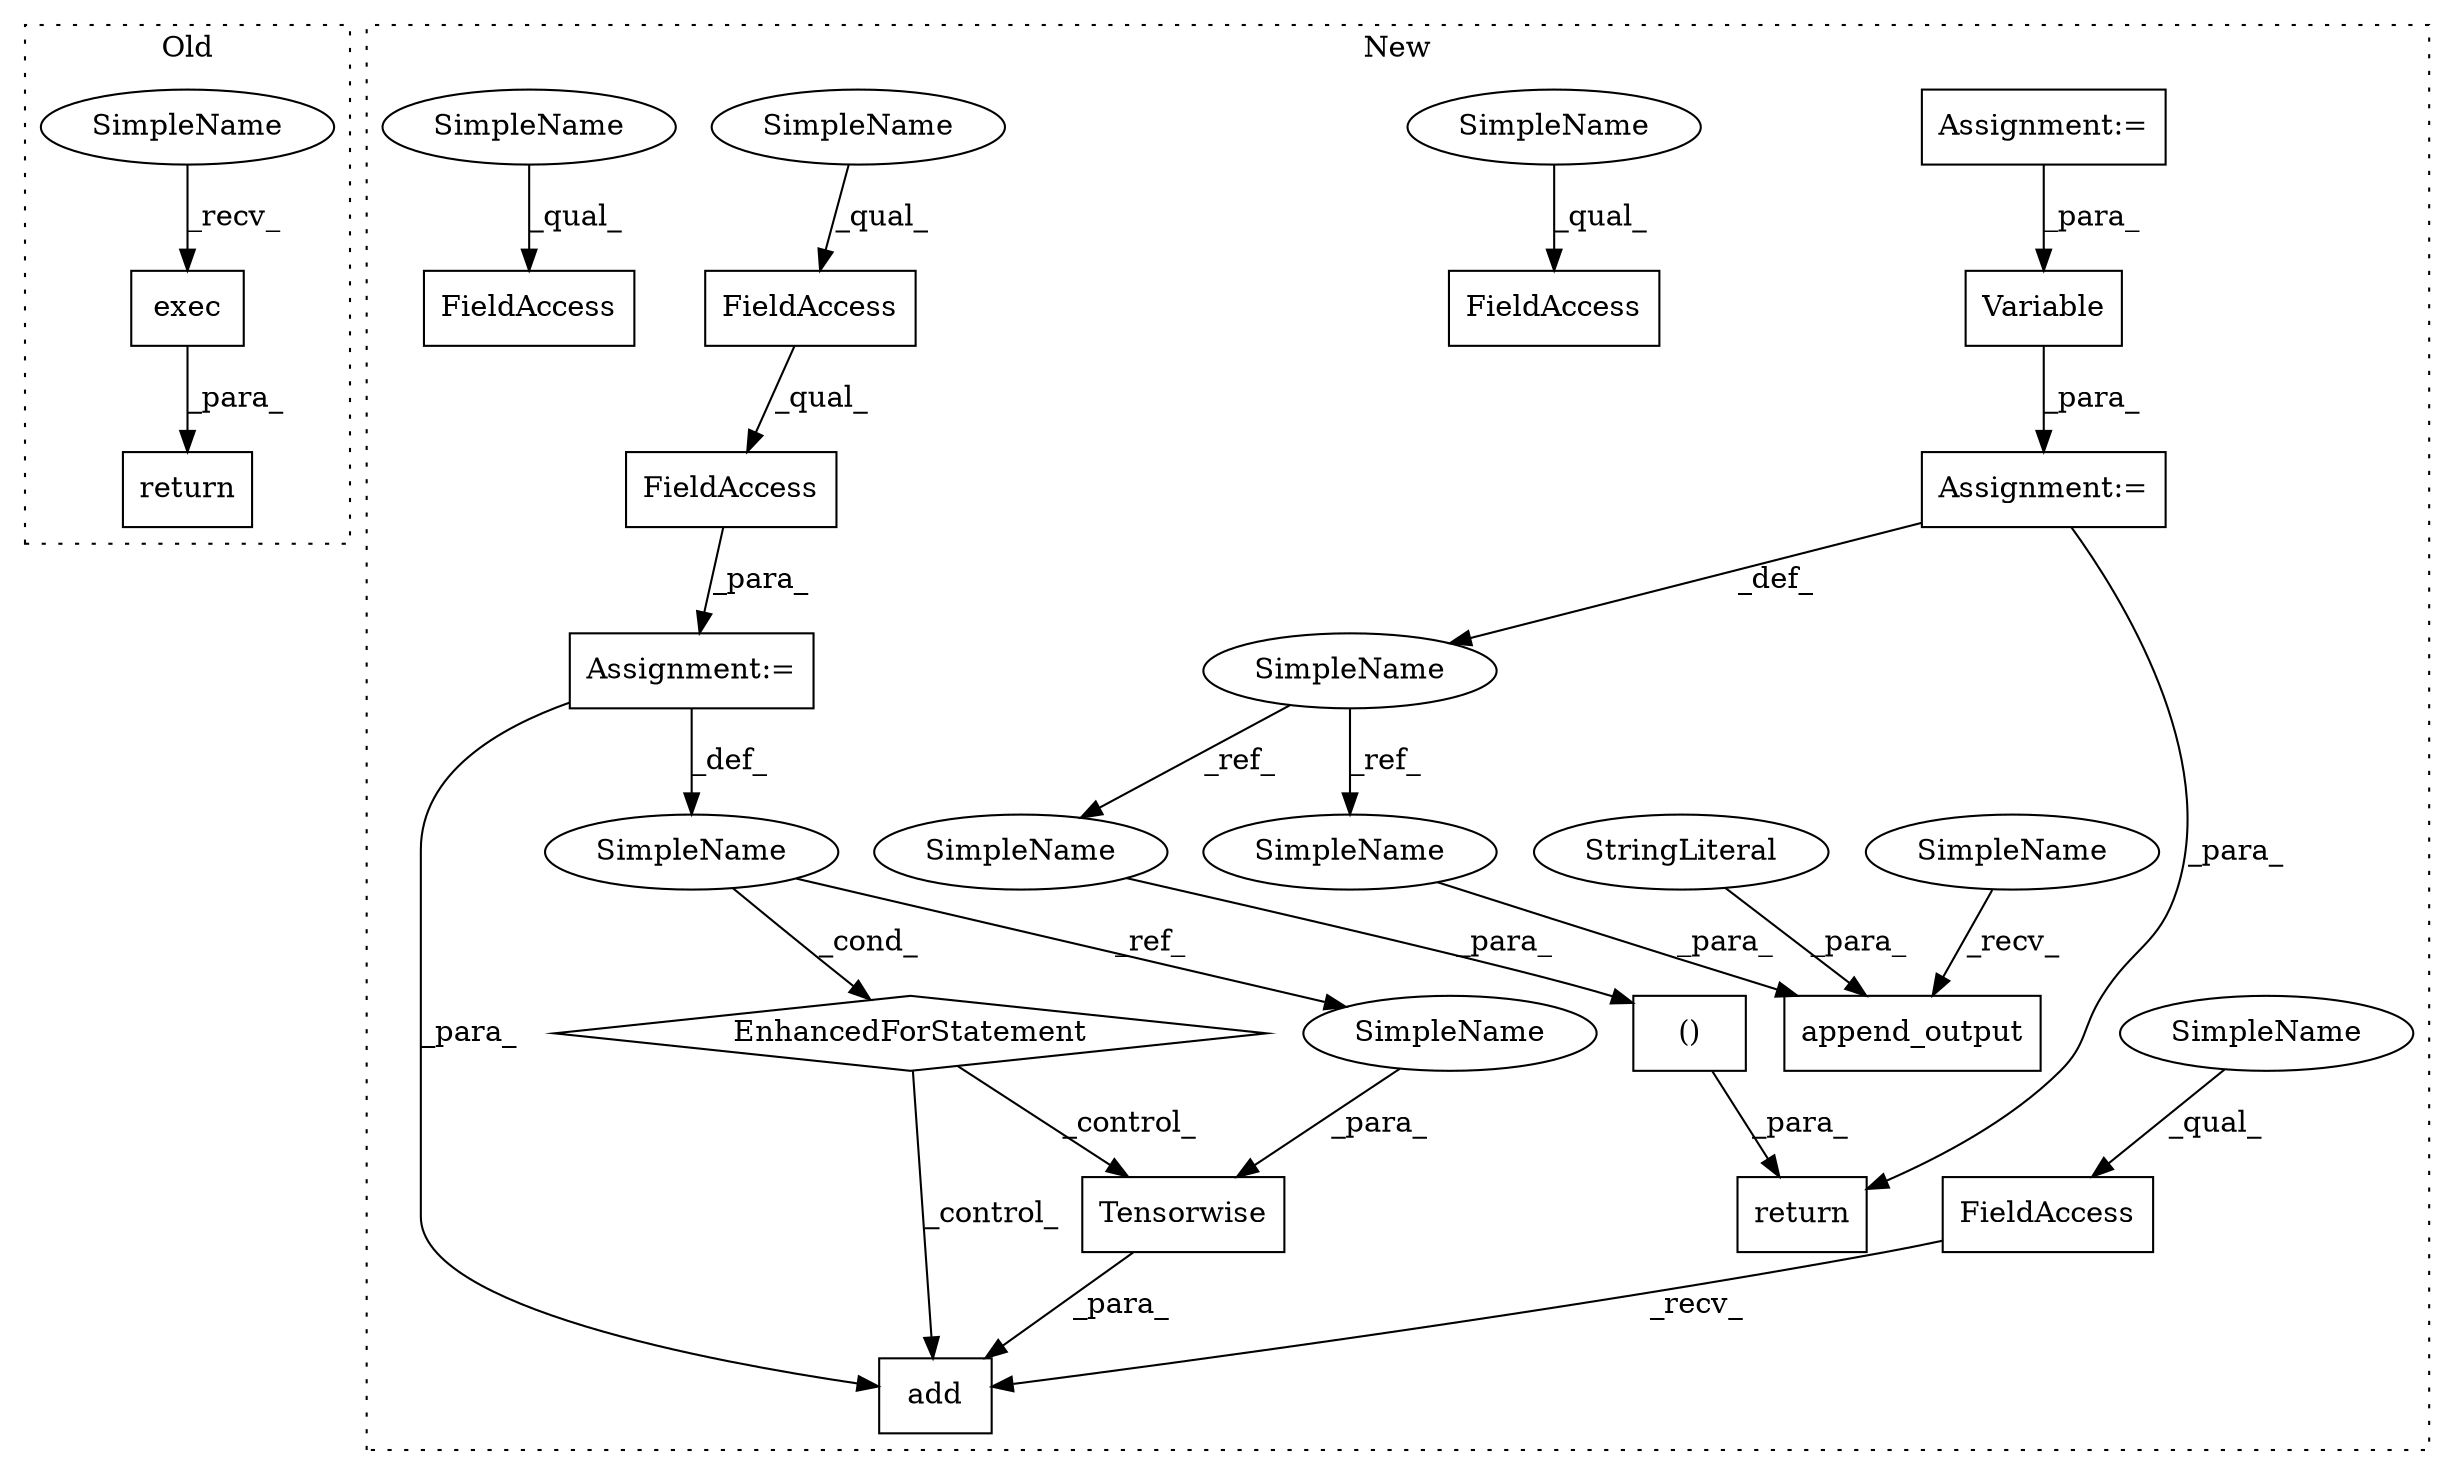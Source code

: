 digraph G {
subgraph cluster0 {
1 [label="exec" a="32" s="822" l="6" shape="box"];
14 [label="return" a="41" s="810" l="7" shape="box"];
21 [label="SimpleName" a="42" s="817" l="4" shape="ellipse"];
label = "Old";
style="dotted";
}
subgraph cluster1 {
2 [label="Tensorwise" a="32" s="1281,1296" l="11,1" shape="box"];
3 [label="add" a="32" s="1277,1297" l="4,1" shape="box"];
4 [label="EnhancedForStatement" a="70" s="1099,1175" l="53,2" shape="diamond"];
5 [label="SimpleName" a="42" s="1156" l="4" shape="ellipse"];
6 [label="FieldAccess" a="22" s="1261" l="15" shape="box"];
7 [label="append_output" a="32" s="1345,1364" l="14,1" shape="box"];
8 [label="StringLiteral" a="45" s="1359" l="3" shape="ellipse"];
9 [label="FieldAccess" a="22" s="971" l="12" shape="box"];
10 [label="SimpleName" a="42" s="1021" l="1" shape="ellipse"];
11 [label="()" a="106" s="1383" l="25" shape="box"];
12 [label="Assignment:=" a="7" s="1099,1175" l="53,2" shape="box"];
13 [label="FieldAccess" a="22" s="1163" l="12" shape="box"];
15 [label="return" a="41" s="1371" l="12" shape="box"];
16 [label="Assignment:=" a="7" s="970" l="1" shape="box"];
17 [label="FieldAccess" a="22" s="1163" l="7" shape="box"];
18 [label="FieldAccess" a="22" s="1085" l="7" shape="box"];
19 [label="Variable" a="32" s="1023,1063" l="9,1" shape="box"];
20 [label="Assignment:=" a="7" s="1022" l="1" shape="box"];
22 [label="SimpleName" a="42" s="1407" l="1" shape="ellipse"];
23 [label="SimpleName" a="42" s="1363" l="1" shape="ellipse"];
24 [label="SimpleName" a="42" s="1261" l="4" shape="ellipse"];
25 [label="SimpleName" a="42" s="971" l="4" shape="ellipse"];
26 [label="SimpleName" a="42" s="1340" l="4" shape="ellipse"];
27 [label="SimpleName" a="42" s="1292" l="4" shape="ellipse"];
28 [label="SimpleName" a="42" s="1163" l="1" shape="ellipse"];
29 [label="SimpleName" a="42" s="1085" l="1" shape="ellipse"];
label = "New";
style="dotted";
}
1 -> 14 [label="_para_"];
2 -> 3 [label="_para_"];
4 -> 2 [label="_control_"];
4 -> 3 [label="_control_"];
5 -> 4 [label="_cond_"];
5 -> 27 [label="_ref_"];
6 -> 3 [label="_recv_"];
8 -> 7 [label="_para_"];
10 -> 22 [label="_ref_"];
10 -> 23 [label="_ref_"];
11 -> 15 [label="_para_"];
12 -> 5 [label="_def_"];
12 -> 3 [label="_para_"];
13 -> 12 [label="_para_"];
16 -> 19 [label="_para_"];
17 -> 13 [label="_qual_"];
19 -> 20 [label="_para_"];
20 -> 15 [label="_para_"];
20 -> 10 [label="_def_"];
21 -> 1 [label="_recv_"];
22 -> 11 [label="_para_"];
23 -> 7 [label="_para_"];
24 -> 6 [label="_qual_"];
25 -> 9 [label="_qual_"];
26 -> 7 [label="_recv_"];
27 -> 2 [label="_para_"];
28 -> 17 [label="_qual_"];
29 -> 18 [label="_qual_"];
}
